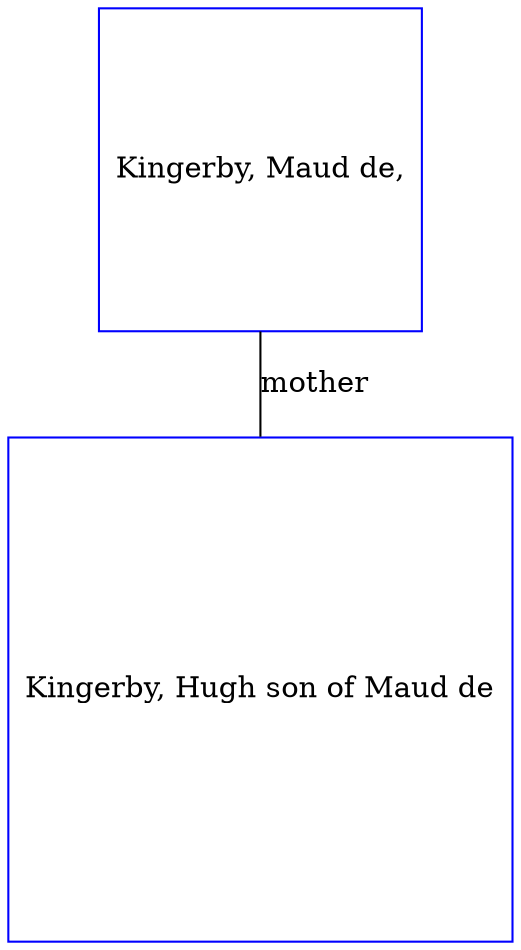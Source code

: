 digraph D {
    edge [dir=none];    node [shape=box];    "009096"   [label="Kingerby, Maud de,", shape=box, regular=1, color="blue"] ;
"009095"   [label="Kingerby, Hugh son of Maud de", shape=box, regular=1, color="blue"] ;
009096->009095 [label="mother",arrowsize=0.0]; 
}